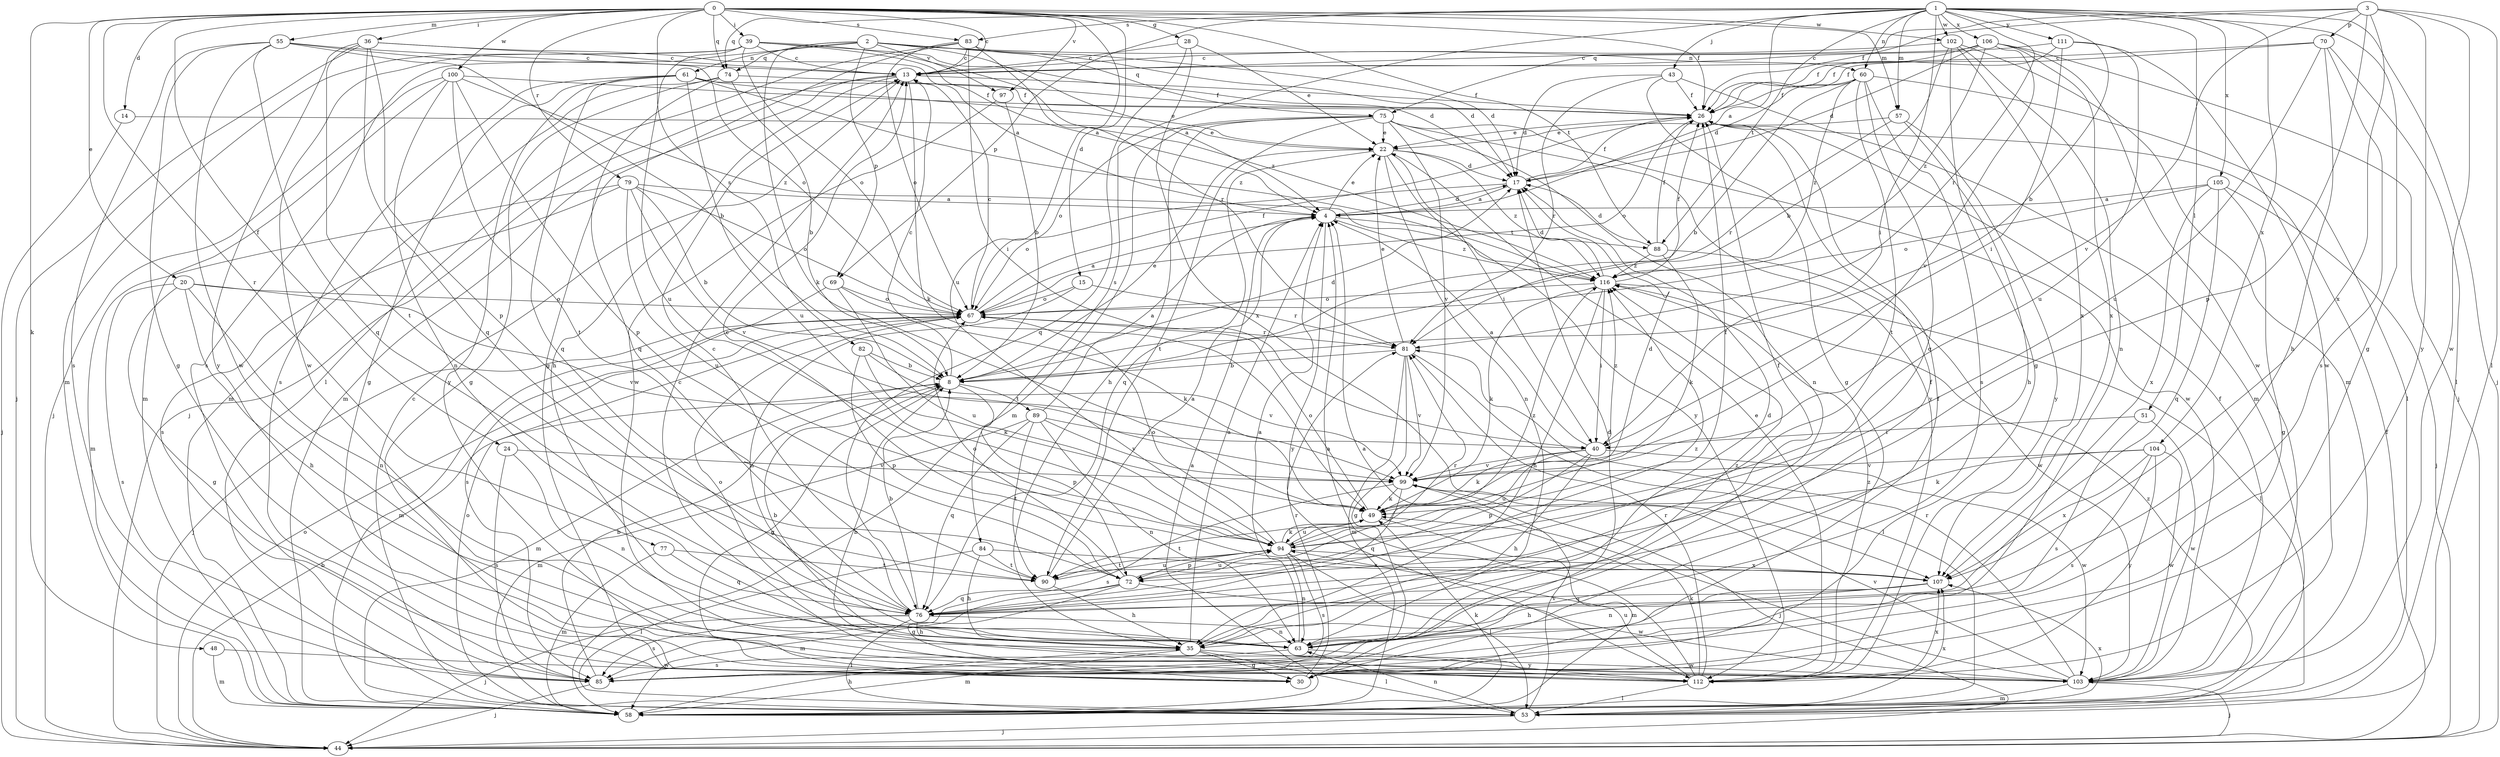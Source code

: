 strict digraph  {
0;
1;
2;
3;
4;
8;
13;
14;
15;
17;
20;
22;
24;
26;
28;
30;
35;
36;
39;
40;
43;
44;
48;
49;
51;
53;
55;
57;
58;
60;
61;
63;
67;
69;
70;
72;
74;
75;
76;
77;
79;
81;
82;
83;
84;
85;
88;
89;
90;
94;
97;
99;
100;
102;
103;
104;
105;
106;
107;
111;
112;
116;
0 -> 13  [label=c];
0 -> 14  [label=d];
0 -> 15  [label=d];
0 -> 20  [label=e];
0 -> 24  [label=f];
0 -> 26  [label=f];
0 -> 28  [label=g];
0 -> 36  [label=i];
0 -> 39  [label=i];
0 -> 48  [label=k];
0 -> 55  [label=m];
0 -> 57  [label=m];
0 -> 74  [label=q];
0 -> 77  [label=r];
0 -> 79  [label=r];
0 -> 82  [label=s];
0 -> 83  [label=s];
0 -> 88  [label=t];
0 -> 94  [label=u];
0 -> 97  [label=v];
0 -> 100  [label=w];
0 -> 102  [label=w];
1 -> 4  [label=a];
1 -> 8  [label=b];
1 -> 30  [label=g];
1 -> 40  [label=i];
1 -> 43  [label=j];
1 -> 44  [label=j];
1 -> 51  [label=l];
1 -> 57  [label=m];
1 -> 60  [label=n];
1 -> 69  [label=p];
1 -> 74  [label=q];
1 -> 81  [label=r];
1 -> 83  [label=s];
1 -> 84  [label=s];
1 -> 88  [label=t];
1 -> 102  [label=w];
1 -> 104  [label=x];
1 -> 105  [label=x];
1 -> 106  [label=x];
1 -> 111  [label=y];
2 -> 4  [label=a];
2 -> 17  [label=d];
2 -> 49  [label=k];
2 -> 60  [label=n];
2 -> 61  [label=n];
2 -> 69  [label=p];
2 -> 74  [label=q];
2 -> 75  [label=q];
2 -> 85  [label=s];
2 -> 97  [label=v];
3 -> 26  [label=f];
3 -> 53  [label=l];
3 -> 70  [label=p];
3 -> 72  [label=p];
3 -> 75  [label=q];
3 -> 99  [label=v];
3 -> 103  [label=w];
3 -> 107  [label=x];
3 -> 112  [label=y];
4 -> 17  [label=d];
4 -> 22  [label=e];
4 -> 88  [label=t];
4 -> 112  [label=y];
4 -> 116  [label=z];
8 -> 13  [label=c];
8 -> 17  [label=d];
8 -> 22  [label=e];
8 -> 30  [label=g];
8 -> 58  [label=m];
8 -> 72  [label=p];
8 -> 89  [label=t];
13 -> 26  [label=f];
13 -> 35  [label=h];
13 -> 44  [label=j];
13 -> 49  [label=k];
13 -> 58  [label=m];
14 -> 22  [label=e];
14 -> 44  [label=j];
15 -> 63  [label=n];
15 -> 67  [label=o];
15 -> 81  [label=r];
17 -> 4  [label=a];
17 -> 26  [label=f];
17 -> 67  [label=o];
20 -> 30  [label=g];
20 -> 35  [label=h];
20 -> 63  [label=n];
20 -> 67  [label=o];
20 -> 85  [label=s];
20 -> 99  [label=v];
22 -> 17  [label=d];
22 -> 40  [label=i];
22 -> 63  [label=n];
22 -> 76  [label=q];
22 -> 112  [label=y];
22 -> 116  [label=z];
24 -> 63  [label=n];
24 -> 85  [label=s];
24 -> 99  [label=v];
26 -> 22  [label=e];
26 -> 67  [label=o];
28 -> 13  [label=c];
28 -> 22  [label=e];
28 -> 76  [label=q];
28 -> 107  [label=x];
30 -> 26  [label=f];
30 -> 81  [label=r];
35 -> 4  [label=a];
35 -> 8  [label=b];
35 -> 17  [label=d];
35 -> 30  [label=g];
35 -> 53  [label=l];
35 -> 58  [label=m];
35 -> 103  [label=w];
36 -> 4  [label=a];
36 -> 13  [label=c];
36 -> 44  [label=j];
36 -> 72  [label=p];
36 -> 76  [label=q];
36 -> 90  [label=t];
36 -> 112  [label=y];
39 -> 4  [label=a];
39 -> 13  [label=c];
39 -> 17  [label=d];
39 -> 58  [label=m];
39 -> 67  [label=o];
39 -> 94  [label=u];
39 -> 103  [label=w];
39 -> 116  [label=z];
40 -> 4  [label=a];
40 -> 35  [label=h];
40 -> 49  [label=k];
40 -> 72  [label=p];
40 -> 94  [label=u];
40 -> 99  [label=v];
40 -> 103  [label=w];
40 -> 116  [label=z];
43 -> 17  [label=d];
43 -> 26  [label=f];
43 -> 30  [label=g];
43 -> 58  [label=m];
43 -> 81  [label=r];
44 -> 8  [label=b];
44 -> 26  [label=f];
44 -> 67  [label=o];
48 -> 58  [label=m];
48 -> 103  [label=w];
49 -> 17  [label=d];
49 -> 58  [label=m];
49 -> 67  [label=o];
49 -> 90  [label=t];
49 -> 94  [label=u];
51 -> 40  [label=i];
51 -> 85  [label=s];
51 -> 103  [label=w];
53 -> 13  [label=c];
53 -> 44  [label=j];
53 -> 63  [label=n];
53 -> 67  [label=o];
53 -> 99  [label=v];
53 -> 107  [label=x];
55 -> 8  [label=b];
55 -> 13  [label=c];
55 -> 30  [label=g];
55 -> 67  [label=o];
55 -> 76  [label=q];
55 -> 85  [label=s];
55 -> 103  [label=w];
57 -> 22  [label=e];
57 -> 35  [label=h];
57 -> 81  [label=r];
57 -> 112  [label=y];
58 -> 4  [label=a];
58 -> 35  [label=h];
58 -> 49  [label=k];
58 -> 107  [label=x];
58 -> 116  [label=z];
60 -> 8  [label=b];
60 -> 17  [label=d];
60 -> 26  [label=f];
60 -> 53  [label=l];
60 -> 76  [label=q];
60 -> 85  [label=s];
60 -> 90  [label=t];
60 -> 116  [label=z];
61 -> 22  [label=e];
61 -> 26  [label=f];
61 -> 30  [label=g];
61 -> 76  [label=q];
61 -> 85  [label=s];
61 -> 94  [label=u];
61 -> 112  [label=y];
61 -> 116  [label=z];
63 -> 4  [label=a];
63 -> 26  [label=f];
63 -> 67  [label=o];
63 -> 85  [label=s];
63 -> 112  [label=y];
63 -> 116  [label=z];
67 -> 4  [label=a];
67 -> 13  [label=c];
67 -> 26  [label=f];
67 -> 44  [label=j];
67 -> 58  [label=m];
67 -> 81  [label=r];
69 -> 49  [label=k];
69 -> 67  [label=o];
69 -> 85  [label=s];
69 -> 94  [label=u];
70 -> 13  [label=c];
70 -> 26  [label=f];
70 -> 35  [label=h];
70 -> 53  [label=l];
70 -> 85  [label=s];
70 -> 94  [label=u];
72 -> 30  [label=g];
72 -> 58  [label=m];
72 -> 67  [label=o];
72 -> 76  [label=q];
72 -> 81  [label=r];
72 -> 94  [label=u];
72 -> 103  [label=w];
74 -> 8  [label=b];
74 -> 26  [label=f];
74 -> 30  [label=g];
74 -> 58  [label=m];
74 -> 76  [label=q];
75 -> 22  [label=e];
75 -> 35  [label=h];
75 -> 58  [label=m];
75 -> 63  [label=n];
75 -> 67  [label=o];
75 -> 90  [label=t];
75 -> 99  [label=v];
75 -> 103  [label=w];
75 -> 112  [label=y];
76 -> 8  [label=b];
76 -> 13  [label=c];
76 -> 26  [label=f];
76 -> 35  [label=h];
76 -> 44  [label=j];
76 -> 53  [label=l];
76 -> 63  [label=n];
76 -> 85  [label=s];
76 -> 116  [label=z];
77 -> 58  [label=m];
77 -> 76  [label=q];
77 -> 90  [label=t];
79 -> 4  [label=a];
79 -> 8  [label=b];
79 -> 58  [label=m];
79 -> 67  [label=o];
79 -> 85  [label=s];
79 -> 94  [label=u];
79 -> 99  [label=v];
81 -> 8  [label=b];
81 -> 22  [label=e];
81 -> 30  [label=g];
81 -> 53  [label=l];
81 -> 58  [label=m];
81 -> 99  [label=v];
82 -> 8  [label=b];
82 -> 49  [label=k];
82 -> 72  [label=p];
82 -> 99  [label=v];
83 -> 13  [label=c];
83 -> 17  [label=d];
83 -> 30  [label=g];
83 -> 40  [label=i];
83 -> 53  [label=l];
83 -> 67  [label=o];
83 -> 81  [label=r];
84 -> 35  [label=h];
84 -> 53  [label=l];
84 -> 90  [label=t];
84 -> 107  [label=x];
85 -> 8  [label=b];
85 -> 17  [label=d];
85 -> 44  [label=j];
88 -> 17  [label=d];
88 -> 26  [label=f];
88 -> 49  [label=k];
88 -> 103  [label=w];
88 -> 116  [label=z];
89 -> 4  [label=a];
89 -> 40  [label=i];
89 -> 58  [label=m];
89 -> 63  [label=n];
89 -> 76  [label=q];
89 -> 90  [label=t];
89 -> 99  [label=v];
90 -> 4  [label=a];
90 -> 35  [label=h];
90 -> 94  [label=u];
94 -> 26  [label=f];
94 -> 49  [label=k];
94 -> 53  [label=l];
94 -> 63  [label=n];
94 -> 67  [label=o];
94 -> 72  [label=p];
94 -> 85  [label=s];
94 -> 90  [label=t];
94 -> 107  [label=x];
94 -> 116  [label=z];
97 -> 8  [label=b];
97 -> 103  [label=w];
99 -> 44  [label=j];
99 -> 49  [label=k];
99 -> 76  [label=q];
99 -> 85  [label=s];
100 -> 26  [label=f];
100 -> 44  [label=j];
100 -> 58  [label=m];
100 -> 63  [label=n];
100 -> 72  [label=p];
100 -> 90  [label=t];
100 -> 116  [label=z];
102 -> 8  [label=b];
102 -> 13  [label=c];
102 -> 30  [label=g];
102 -> 58  [label=m];
102 -> 63  [label=n];
102 -> 107  [label=x];
103 -> 4  [label=a];
103 -> 26  [label=f];
103 -> 44  [label=j];
103 -> 58  [label=m];
103 -> 81  [label=r];
103 -> 99  [label=v];
104 -> 49  [label=k];
104 -> 85  [label=s];
104 -> 99  [label=v];
104 -> 103  [label=w];
104 -> 107  [label=x];
104 -> 112  [label=y];
105 -> 4  [label=a];
105 -> 30  [label=g];
105 -> 44  [label=j];
105 -> 67  [label=o];
105 -> 76  [label=q];
105 -> 107  [label=x];
106 -> 13  [label=c];
106 -> 17  [label=d];
106 -> 26  [label=f];
106 -> 44  [label=j];
106 -> 99  [label=v];
106 -> 103  [label=w];
106 -> 107  [label=x];
106 -> 116  [label=z];
107 -> 13  [label=c];
107 -> 35  [label=h];
107 -> 63  [label=n];
107 -> 76  [label=q];
111 -> 13  [label=c];
111 -> 26  [label=f];
111 -> 40  [label=i];
111 -> 94  [label=u];
111 -> 103  [label=w];
112 -> 4  [label=a];
112 -> 8  [label=b];
112 -> 13  [label=c];
112 -> 22  [label=e];
112 -> 49  [label=k];
112 -> 53  [label=l];
112 -> 81  [label=r];
112 -> 94  [label=u];
112 -> 107  [label=x];
112 -> 116  [label=z];
116 -> 17  [label=d];
116 -> 26  [label=f];
116 -> 35  [label=h];
116 -> 40  [label=i];
116 -> 49  [label=k];
116 -> 53  [label=l];
116 -> 67  [label=o];
}
